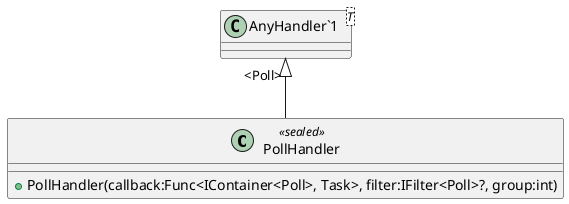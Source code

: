 @startuml
class PollHandler <<sealed>> {
    + PollHandler(callback:Func<IContainer<Poll>, Task>, filter:IFilter<Poll>?, group:int)
}
class "AnyHandler`1"<T> {
}
"AnyHandler`1" "<Poll>" <|-- PollHandler
@enduml
